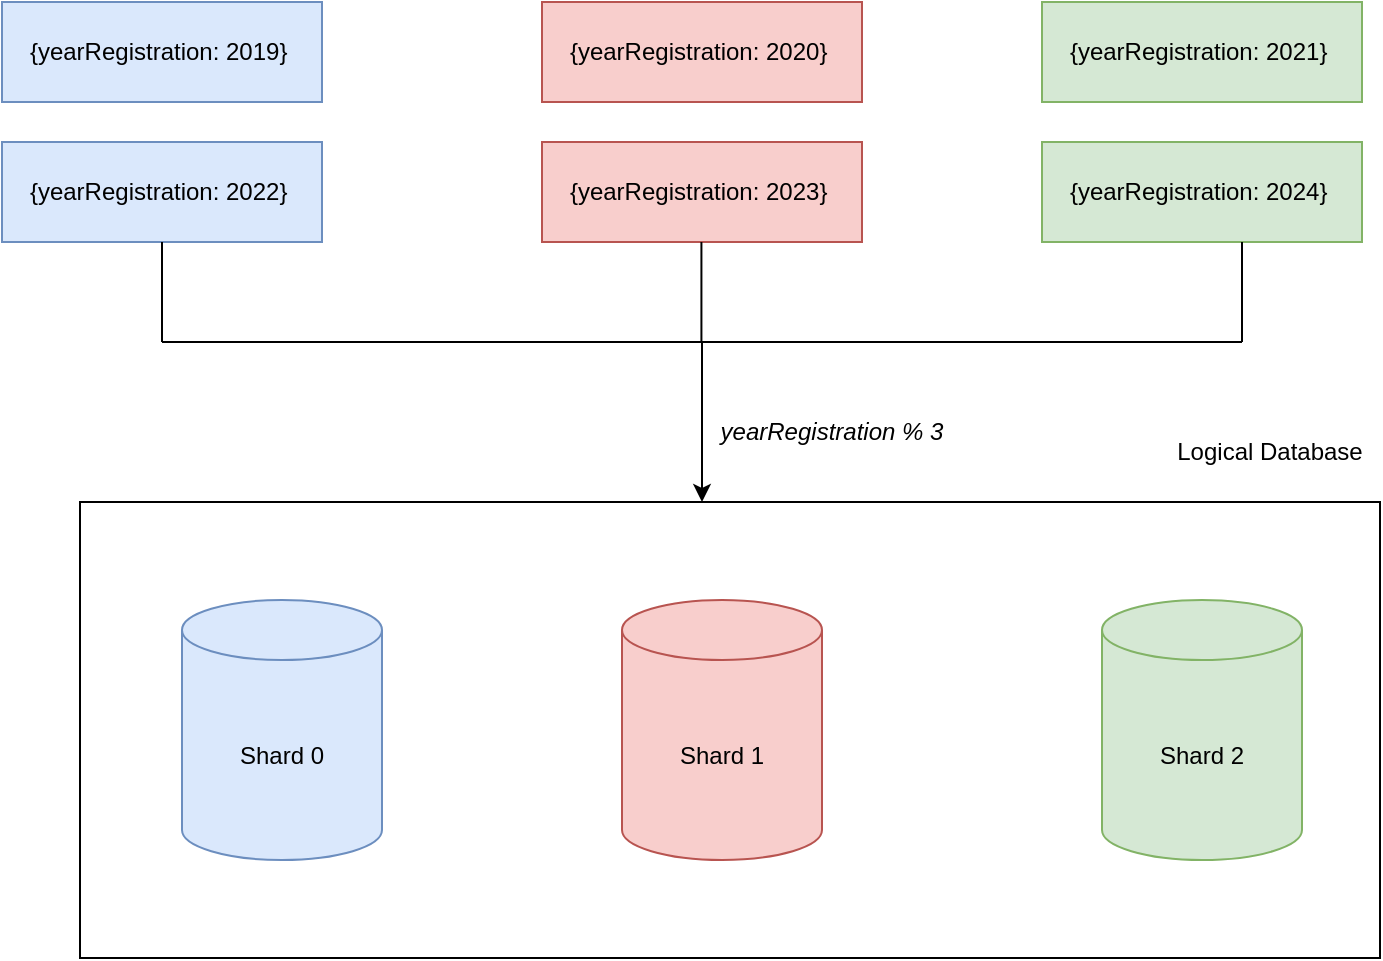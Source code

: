 <mxfile version="23.1.4" type="device">
  <diagram name="Pagina-1" id="3PgHQCbmo3uNA50UTBOE">
    <mxGraphModel dx="1195" dy="694" grid="1" gridSize="10" guides="1" tooltips="1" connect="1" arrows="1" fold="1" page="1" pageScale="1" pageWidth="827" pageHeight="583" math="0" shadow="0">
      <root>
        <mxCell id="0" />
        <mxCell id="1" parent="0" />
        <mxCell id="_yH9LJgjnyopOXQLVmeo-1" value="{yearRegistration: 2020}&amp;nbsp;" style="rounded=0;whiteSpace=wrap;html=1;fillColor=#f8cecc;strokeColor=#b85450;" vertex="1" parent="1">
          <mxGeometry x="320" y="40" width="160" height="50" as="geometry" />
        </mxCell>
        <mxCell id="_yH9LJgjnyopOXQLVmeo-2" value="{yearRegistration: 2021}&amp;nbsp;" style="rounded=0;whiteSpace=wrap;html=1;fillColor=#d5e8d4;strokeColor=#82b366;" vertex="1" parent="1">
          <mxGeometry x="570" y="40" width="160" height="50" as="geometry" />
        </mxCell>
        <mxCell id="_yH9LJgjnyopOXQLVmeo-3" value="{yearRegistration: 2022}&amp;nbsp;" style="rounded=0;whiteSpace=wrap;html=1;fillColor=#dae8fc;strokeColor=#6c8ebf;" vertex="1" parent="1">
          <mxGeometry x="50" y="110" width="160" height="50" as="geometry" />
        </mxCell>
        <mxCell id="_yH9LJgjnyopOXQLVmeo-4" value="{yearRegistration: 2019}&amp;nbsp;" style="rounded=0;whiteSpace=wrap;html=1;fillColor=#dae8fc;strokeColor=#6c8ebf;" vertex="1" parent="1">
          <mxGeometry x="50" y="40" width="160" height="50" as="geometry" />
        </mxCell>
        <mxCell id="_yH9LJgjnyopOXQLVmeo-5" value="{yearRegistration: 2023}&amp;nbsp;" style="rounded=0;whiteSpace=wrap;html=1;fillColor=#f8cecc;strokeColor=#b85450;" vertex="1" parent="1">
          <mxGeometry x="320" y="110" width="160" height="50" as="geometry" />
        </mxCell>
        <mxCell id="_yH9LJgjnyopOXQLVmeo-6" value="{yearRegistration: 2024}&amp;nbsp;" style="rounded=0;whiteSpace=wrap;html=1;fillColor=#d5e8d4;strokeColor=#82b366;" vertex="1" parent="1">
          <mxGeometry x="570" y="110" width="160" height="50" as="geometry" />
        </mxCell>
        <mxCell id="_yH9LJgjnyopOXQLVmeo-7" value="" style="rounded=0;whiteSpace=wrap;html=1;" vertex="1" parent="1">
          <mxGeometry x="89" y="290" width="650" height="228" as="geometry" />
        </mxCell>
        <mxCell id="_yH9LJgjnyopOXQLVmeo-8" value="Logical Database" style="text;html=1;align=center;verticalAlign=middle;whiteSpace=wrap;rounded=0;" vertex="1" parent="1">
          <mxGeometry x="629" y="250" width="110" height="30" as="geometry" />
        </mxCell>
        <mxCell id="_yH9LJgjnyopOXQLVmeo-9" value="Shard 0" style="shape=cylinder3;whiteSpace=wrap;html=1;boundedLbl=1;backgroundOutline=1;size=15;fillColor=#dae8fc;strokeColor=#6c8ebf;" vertex="1" parent="1">
          <mxGeometry x="140" y="339" width="100" height="130" as="geometry" />
        </mxCell>
        <mxCell id="_yH9LJgjnyopOXQLVmeo-11" value="Shard 1" style="shape=cylinder3;whiteSpace=wrap;html=1;boundedLbl=1;backgroundOutline=1;size=15;fillColor=#f8cecc;strokeColor=#b85450;" vertex="1" parent="1">
          <mxGeometry x="360" y="339" width="100" height="130" as="geometry" />
        </mxCell>
        <mxCell id="_yH9LJgjnyopOXQLVmeo-12" value="Shard 2" style="shape=cylinder3;whiteSpace=wrap;html=1;boundedLbl=1;backgroundOutline=1;size=15;fillColor=#d5e8d4;strokeColor=#82b366;" vertex="1" parent="1">
          <mxGeometry x="600" y="339" width="100" height="130" as="geometry" />
        </mxCell>
        <mxCell id="_yH9LJgjnyopOXQLVmeo-14" value="" style="endArrow=none;html=1;rounded=0;" edge="1" parent="1">
          <mxGeometry width="50" height="50" relative="1" as="geometry">
            <mxPoint x="130" y="210" as="sourcePoint" />
            <mxPoint x="670" y="210" as="targetPoint" />
          </mxGeometry>
        </mxCell>
        <mxCell id="_yH9LJgjnyopOXQLVmeo-15" value="" style="endArrow=none;html=1;rounded=0;entryX=0.5;entryY=1;entryDx=0;entryDy=0;" edge="1" parent="1" target="_yH9LJgjnyopOXQLVmeo-3">
          <mxGeometry width="50" height="50" relative="1" as="geometry">
            <mxPoint x="130" y="210" as="sourcePoint" />
            <mxPoint x="160" y="190" as="targetPoint" />
          </mxGeometry>
        </mxCell>
        <mxCell id="_yH9LJgjnyopOXQLVmeo-16" value="" style="endArrow=none;html=1;rounded=0;entryX=0.5;entryY=1;entryDx=0;entryDy=0;" edge="1" parent="1">
          <mxGeometry width="50" height="50" relative="1" as="geometry">
            <mxPoint x="399.71" y="210" as="sourcePoint" />
            <mxPoint x="399.71" y="160" as="targetPoint" />
          </mxGeometry>
        </mxCell>
        <mxCell id="_yH9LJgjnyopOXQLVmeo-17" value="" style="endArrow=none;html=1;rounded=0;entryX=0.5;entryY=1;entryDx=0;entryDy=0;" edge="1" parent="1">
          <mxGeometry width="50" height="50" relative="1" as="geometry">
            <mxPoint x="670" y="210" as="sourcePoint" />
            <mxPoint x="670" y="160" as="targetPoint" />
          </mxGeometry>
        </mxCell>
        <mxCell id="_yH9LJgjnyopOXQLVmeo-19" value="" style="endArrow=classic;html=1;rounded=0;" edge="1" parent="1">
          <mxGeometry width="50" height="50" relative="1" as="geometry">
            <mxPoint x="400" y="210" as="sourcePoint" />
            <mxPoint x="400" y="290" as="targetPoint" />
          </mxGeometry>
        </mxCell>
        <mxCell id="_yH9LJgjnyopOXQLVmeo-20" value="&lt;i&gt;yearRegistration % 3&lt;/i&gt;" style="text;html=1;align=center;verticalAlign=middle;whiteSpace=wrap;rounded=0;" vertex="1" parent="1">
          <mxGeometry x="400" y="240" width="130" height="30" as="geometry" />
        </mxCell>
      </root>
    </mxGraphModel>
  </diagram>
</mxfile>

